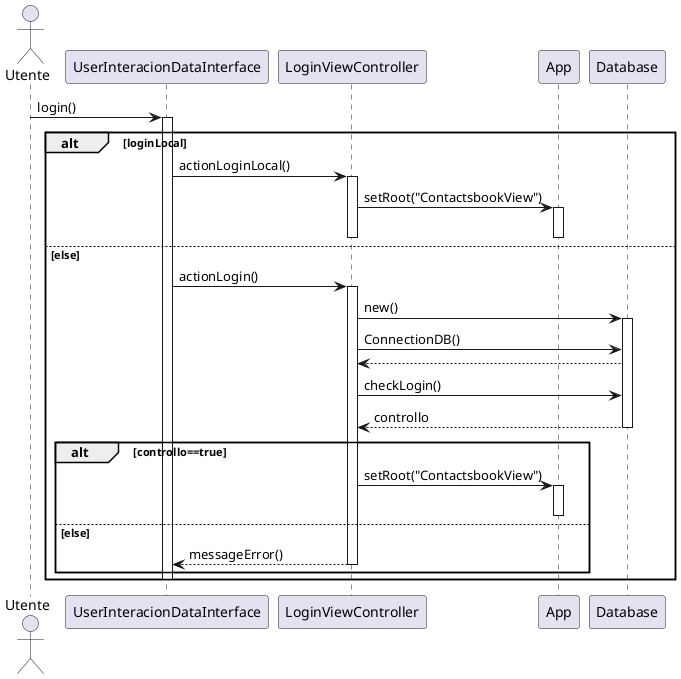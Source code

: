 @startuml
actor Utente
participant "UserInteracionDataInterface" as user
participant "LoginViewController" as LoginViewController
participant "App" as App 
participant "Database" as db

Utente -> user: login()
activate user

alt loginLocal
user -> LoginViewController: actionLoginLocal()
activate LoginViewController
LoginViewController -> App: setRoot("ContactsbookView")
activate App
deactivate App
deactivate LoginViewController

else else
user-> LoginViewController: actionLogin()
activate LoginViewController
LoginViewController -> db: new()
activate db
LoginViewController -> db: ConnectionDB()
db --> LoginViewController
LoginViewController -> db: checkLogin()
db --> LoginViewController: controllo
deactivate db
alt controllo==true
LoginViewController -> App: setRoot("ContactsbookView")
activate App
deactivate App
else else
LoginViewController --> user: messageError()
deactivate 
end

activate App
deactivate App
deactivate LoginViewController
deactivate user


end





@enduml
